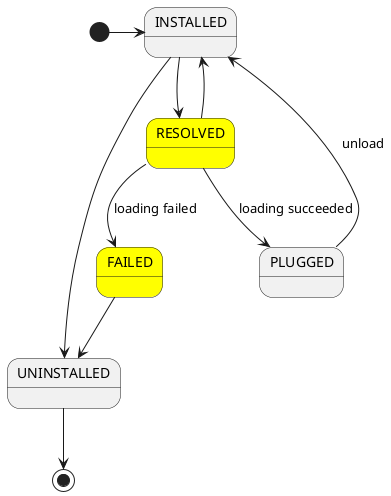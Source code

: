 @startuml

[*] -> INSTALLED

state RESOLVED #FF0
state FAILED #FF0

RESOLVED --> INSTALLED
INSTALLED --> RESOLVED

INSTALLED --> UNINSTALLED




RESOLVED --> PLUGGED : loading succeeded
PLUGGED --> INSTALLED : unload

RESOLVED --> FAILED : loading failed

FAILED --> UNINSTALLED

UNINSTALLED --> [*]
@enduml
